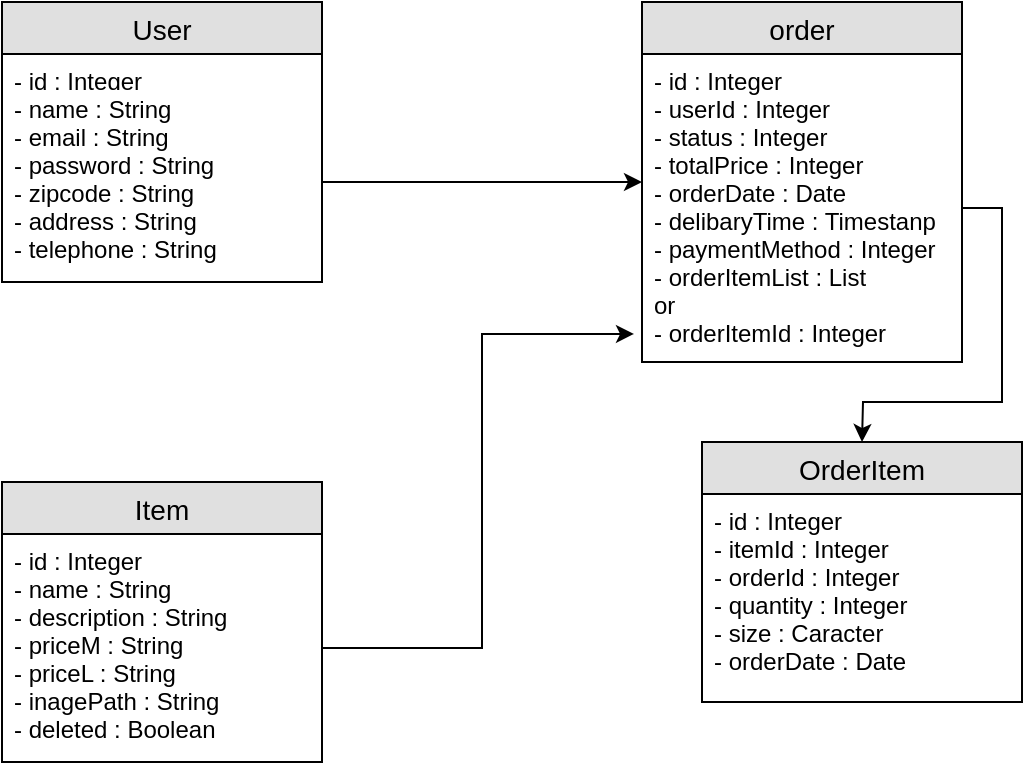 <mxfile version="12.2.4" pages="1"><diagram id="zYZO7zEoecsI1VLCOzF8" name="Page-1"><mxGraphModel dx="469" dy="685" grid="1" gridSize="10" guides="1" tooltips="1" connect="1" arrows="1" fold="1" page="1" pageScale="1" pageWidth="827" pageHeight="1169" math="0" shadow="0"><root><mxCell id="0"/><mxCell id="1" parent="0"/><mxCell id="2" value="User" style="swimlane;fontStyle=0;childLayout=stackLayout;horizontal=1;startSize=26;fillColor=#e0e0e0;horizontalStack=0;resizeParent=1;resizeParentMax=0;resizeLast=0;collapsible=1;marginBottom=0;swimlaneFillColor=#ffffff;align=center;fontSize=14;" parent="1" vertex="1"><mxGeometry x="80" y="40" width="160" height="140" as="geometry"/></mxCell><mxCell id="3" value="- id : Integer" style="text;strokeColor=none;fillColor=none;spacingLeft=4;spacingRight=4;overflow=hidden;rotatable=0;points=[[0,0.5],[1,0.5]];portConstraint=eastwest;fontSize=12;" parent="2" vertex="1"><mxGeometry y="26" width="160" height="14" as="geometry"/></mxCell><mxCell id="4" value="- name : String&#10;- email : String&#10;- password : String&#10;- zipcode : String&#10;- address : String&#10;- telephone : String&#10;" style="text;strokeColor=none;fillColor=none;spacingLeft=4;spacingRight=4;overflow=hidden;rotatable=0;points=[[0,0.5],[1,0.5]];portConstraint=eastwest;fontSize=12;" parent="2" vertex="1"><mxGeometry y="40" width="160" height="100" as="geometry"/></mxCell><mxCell id="6" value="Item" style="swimlane;fontStyle=0;childLayout=stackLayout;horizontal=1;startSize=26;fillColor=#e0e0e0;horizontalStack=0;resizeParent=1;resizeParentMax=0;resizeLast=0;collapsible=1;marginBottom=0;swimlaneFillColor=#ffffff;align=center;fontSize=14;" parent="1" vertex="1"><mxGeometry x="80" y="280" width="160" height="140" as="geometry"/></mxCell><mxCell id="7" value="- id : Integer&#10;- name : String&#10;- description : String&#10;- priceM : String&#10;- priceL : String&#10;- inagePath : String&#10;- deleted : Boolean" style="text;strokeColor=none;fillColor=none;spacingLeft=4;spacingRight=4;overflow=hidden;rotatable=0;points=[[0,0.5],[1,0.5]];portConstraint=eastwest;fontSize=12;" parent="6" vertex="1"><mxGeometry y="26" width="160" height="114" as="geometry"/></mxCell><mxCell id="10" value="OrderItem" style="swimlane;fontStyle=0;childLayout=stackLayout;horizontal=1;startSize=26;fillColor=#e0e0e0;horizontalStack=0;resizeParent=1;resizeParentMax=0;resizeLast=0;collapsible=1;marginBottom=0;swimlaneFillColor=#ffffff;align=center;fontSize=14;" parent="1" vertex="1"><mxGeometry x="430" y="260" width="160" height="130" as="geometry"/></mxCell><mxCell id="11" value="- id : Integer&#10;- itemId : Integer&#10;- orderId : Integer&#10;- quantity : Integer&#10;- size : Caracter&#10;- orderDate : Date" style="text;strokeColor=none;fillColor=none;spacingLeft=4;spacingRight=4;overflow=hidden;rotatable=0;points=[[0,0.5],[1,0.5]];portConstraint=eastwest;fontSize=12;" parent="10" vertex="1"><mxGeometry y="26" width="160" height="104" as="geometry"/></mxCell><mxCell id="18" value="order" style="swimlane;fontStyle=0;childLayout=stackLayout;horizontal=1;startSize=26;fillColor=#e0e0e0;horizontalStack=0;resizeParent=1;resizeParentMax=0;resizeLast=0;collapsible=1;marginBottom=0;swimlaneFillColor=#ffffff;align=center;fontSize=14;" parent="1" vertex="1"><mxGeometry x="400" y="40" width="160" height="180" as="geometry"/></mxCell><mxCell id="19" value="- id : Integer&#10;- userId : Integer&#10;- status : Integer&#10;- totalPrice : Integer&#10;- orderDate : Date&#10;- delibaryTime : Timestanp&#10;- paymentMethod : Integer&#10;- orderItemList : List&#10;or&#10;- orderItemId : Integer" style="text;strokeColor=none;fillColor=none;spacingLeft=4;spacingRight=4;overflow=hidden;rotatable=0;points=[[0,0.5],[1,0.5]];portConstraint=eastwest;fontSize=12;" parent="18" vertex="1"><mxGeometry y="26" width="160" height="154" as="geometry"/></mxCell><mxCell id="23" style="edgeStyle=orthogonalEdgeStyle;rounded=0;orthogonalLoop=1;jettySize=auto;html=1;exitX=1;exitY=0.5;exitDx=0;exitDy=0;" parent="1" source="4" edge="1"><mxGeometry relative="1" as="geometry"><mxPoint x="400" y="130" as="targetPoint"/></mxGeometry></mxCell><mxCell id="24" style="edgeStyle=orthogonalEdgeStyle;rounded=0;orthogonalLoop=1;jettySize=auto;html=1;entryX=-0.025;entryY=0.909;entryDx=0;entryDy=0;entryPerimeter=0;" parent="1" source="7" target="19" edge="1"><mxGeometry relative="1" as="geometry"/></mxCell><mxCell id="25" style="edgeStyle=orthogonalEdgeStyle;rounded=0;orthogonalLoop=1;jettySize=auto;html=1;" parent="1" source="19" edge="1"><mxGeometry relative="1" as="geometry"><mxPoint x="510" y="260" as="targetPoint"/></mxGeometry></mxCell></root></mxGraphModel></diagram></mxfile>
